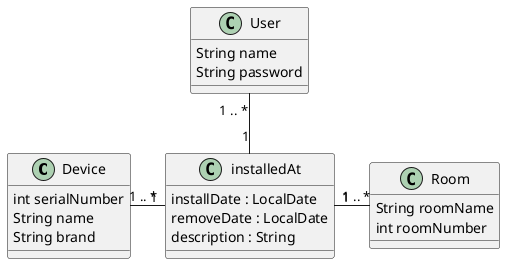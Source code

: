 @startuml

class Device{
  int serialNumber
  String name
  String brand
}

class Room{
   String roomName
   int roomNumber
}
class User
{
    String name
    String password
}

class installedAt{
    installDate : LocalDate
    removeDate : LocalDate
    description : String
}
 
Device "1 .. *" - "1" installedAt
Room "1 .. *" -left- "1" installedAt
User "1 .. *" -- "1" installedAt


@enduml